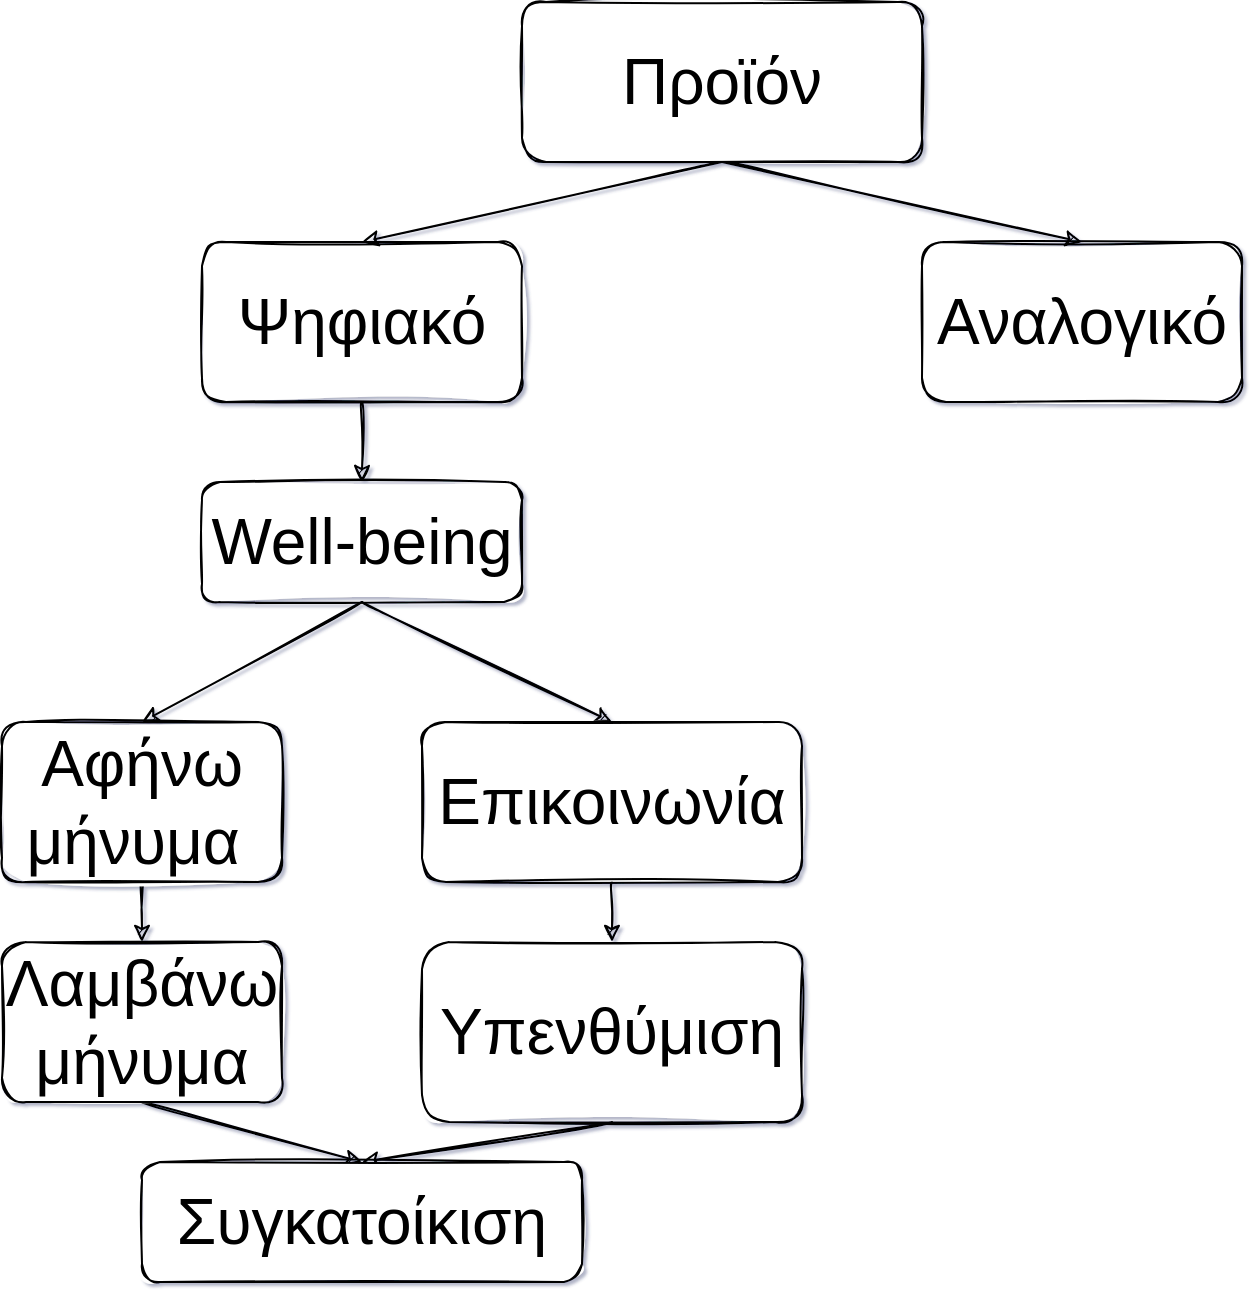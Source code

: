 <mxfile>
    <diagram id="gDPH1FyPJP4jwsm7ANab" name="Page-1">
        <mxGraphModel dx="920" dy="767" grid="1" gridSize="10" guides="1" tooltips="1" connect="1" arrows="1" fold="1" page="1" pageScale="1" pageWidth="827" pageHeight="1169" background="none" math="0" shadow="1">
            <root>
                <mxCell id="0"/>
                <mxCell id="1" parent="0"/>
                <mxCell id="15" style="edgeStyle=none;html=1;exitX=0.5;exitY=1;exitDx=0;exitDy=0;entryX=0.5;entryY=0;entryDx=0;entryDy=0;sketch=1;curved=1;" parent="1" source="2" target="4" edge="1">
                    <mxGeometry relative="1" as="geometry"/>
                </mxCell>
                <mxCell id="2" value="&lt;font style=&quot;font-size: 32px&quot;&gt;Προϊόν&lt;/font&gt;" style="rounded=1;whiteSpace=wrap;html=1;fontFamily=Helvetica;sketch=1;" parent="1" vertex="1">
                    <mxGeometry x="320" y="40" width="200" height="80" as="geometry"/>
                </mxCell>
                <mxCell id="16" style="edgeStyle=none;html=1;exitX=0.5;exitY=1;exitDx=0;exitDy=0;entryX=0.5;entryY=0;entryDx=0;entryDy=0;sketch=1;curved=1;" parent="1" source="3" target="7" edge="1">
                    <mxGeometry relative="1" as="geometry"/>
                </mxCell>
                <mxCell id="3" value="Ψηφιακό" style="rounded=1;whiteSpace=wrap;html=1;fontSize=32;sketch=1;" parent="1" vertex="1">
                    <mxGeometry x="160" y="160" width="160" height="80" as="geometry"/>
                </mxCell>
                <mxCell id="4" value="Αναλογικό" style="rounded=1;whiteSpace=wrap;html=1;fontSize=32;sketch=1;" parent="1" vertex="1">
                    <mxGeometry x="520" y="160" width="160" height="80" as="geometry"/>
                </mxCell>
                <mxCell id="17" style="edgeStyle=none;html=1;exitX=0.5;exitY=1;exitDx=0;exitDy=0;entryX=0.5;entryY=0;entryDx=0;entryDy=0;sketch=1;curved=1;" parent="1" source="7" target="9" edge="1">
                    <mxGeometry relative="1" as="geometry"/>
                </mxCell>
                <mxCell id="18" style="edgeStyle=none;html=1;exitX=0.5;exitY=1;exitDx=0;exitDy=0;entryX=0.5;entryY=0;entryDx=0;entryDy=0;sketch=1;curved=1;" parent="1" source="7" target="10" edge="1">
                    <mxGeometry relative="1" as="geometry"/>
                </mxCell>
                <mxCell id="7" value="Well-being" style="rounded=1;whiteSpace=wrap;html=1;fontSize=32;sketch=1;" parent="1" vertex="1">
                    <mxGeometry x="160" y="280" width="160" height="60" as="geometry"/>
                </mxCell>
                <mxCell id="19" style="edgeStyle=none;html=1;exitX=0.5;exitY=1;exitDx=0;exitDy=0;entryX=0.5;entryY=0;entryDx=0;entryDy=0;sketch=1;curved=1;" parent="1" source="9" target="11" edge="1">
                    <mxGeometry relative="1" as="geometry"/>
                </mxCell>
                <mxCell id="9" value="Αφήνω μήνυμα&amp;nbsp;" style="rounded=1;whiteSpace=wrap;html=1;fontSize=32;sketch=1;" parent="1" vertex="1">
                    <mxGeometry x="60" y="400" width="140" height="80" as="geometry"/>
                </mxCell>
                <mxCell id="20" style="edgeStyle=none;html=1;exitX=0.5;exitY=1;exitDx=0;exitDy=0;sketch=1;curved=1;" parent="1" source="10" target="12" edge="1">
                    <mxGeometry relative="1" as="geometry"/>
                </mxCell>
                <mxCell id="10" value="Επικοινωνία" style="rounded=1;whiteSpace=wrap;html=1;fontSize=32;sketch=1;" parent="1" vertex="1">
                    <mxGeometry x="270" y="400" width="190" height="80" as="geometry"/>
                </mxCell>
                <mxCell id="21" style="edgeStyle=none;html=1;exitX=0.5;exitY=1;exitDx=0;exitDy=0;entryX=0.5;entryY=0;entryDx=0;entryDy=0;sketch=1;curved=1;" parent="1" source="11" target="13" edge="1">
                    <mxGeometry relative="1" as="geometry"/>
                </mxCell>
                <mxCell id="11" value="Λαμβάνω μήνυμα" style="rounded=1;whiteSpace=wrap;html=1;fontSize=32;sketch=1;" parent="1" vertex="1">
                    <mxGeometry x="60" y="510" width="140" height="80" as="geometry"/>
                </mxCell>
                <mxCell id="22" style="edgeStyle=none;html=1;exitX=0.5;exitY=1;exitDx=0;exitDy=0;entryX=0.5;entryY=0;entryDx=0;entryDy=0;sketch=1;curved=1;" parent="1" source="12" target="13" edge="1">
                    <mxGeometry relative="1" as="geometry">
                        <mxPoint x="240" y="630" as="targetPoint"/>
                    </mxGeometry>
                </mxCell>
                <mxCell id="12" value="Υπενθύμιση" style="rounded=1;whiteSpace=wrap;html=1;fontSize=32;sketch=1;" parent="1" vertex="1">
                    <mxGeometry x="270" y="510" width="190" height="90" as="geometry"/>
                </mxCell>
                <mxCell id="13" value="Συγκατοίκιση" style="rounded=1;whiteSpace=wrap;html=1;fontSize=32;sketch=1;" parent="1" vertex="1">
                    <mxGeometry x="130" y="620" width="220" height="60" as="geometry"/>
                </mxCell>
                <mxCell id="14" value="" style="endArrow=classic;html=1;entryX=0.5;entryY=0;entryDx=0;entryDy=0;exitX=0.5;exitY=1;exitDx=0;exitDy=0;sketch=1;curved=1;" parent="1" source="2" target="3" edge="1">
                    <mxGeometry width="50" height="50" relative="1" as="geometry">
                        <mxPoint x="390" y="350" as="sourcePoint"/>
                        <mxPoint x="440" y="300" as="targetPoint"/>
                    </mxGeometry>
                </mxCell>
            </root>
        </mxGraphModel>
    </diagram>
</mxfile>